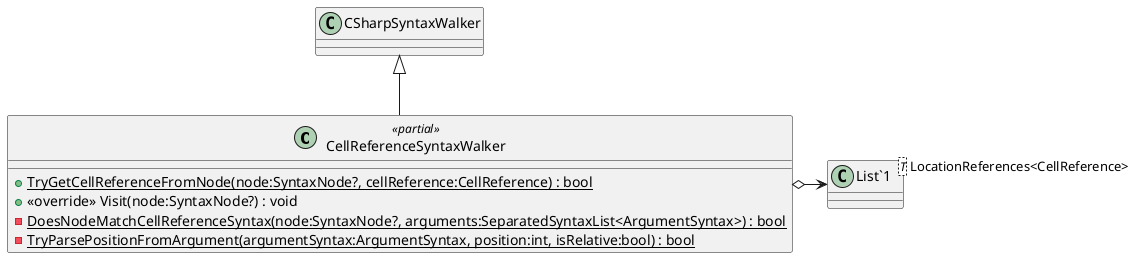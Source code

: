 @startuml
class CellReferenceSyntaxWalker <<partial>> {
    + {static} TryGetCellReferenceFromNode(node:SyntaxNode?, cellReference:CellReference) : bool
    + <<override>> Visit(node:SyntaxNode?) : void
    - {static} DoesNodeMatchCellReferenceSyntax(node:SyntaxNode?, arguments:SeparatedSyntaxList<ArgumentSyntax>) : bool
    - {static} TryParsePositionFromArgument(argumentSyntax:ArgumentSyntax, position:int, isRelative:bool) : bool
}
class "List`1"<T> {
}
CSharpSyntaxWalker <|-- CellReferenceSyntaxWalker
CellReferenceSyntaxWalker o-> "LocationReferences<CellReference>" "List`1"
@enduml
